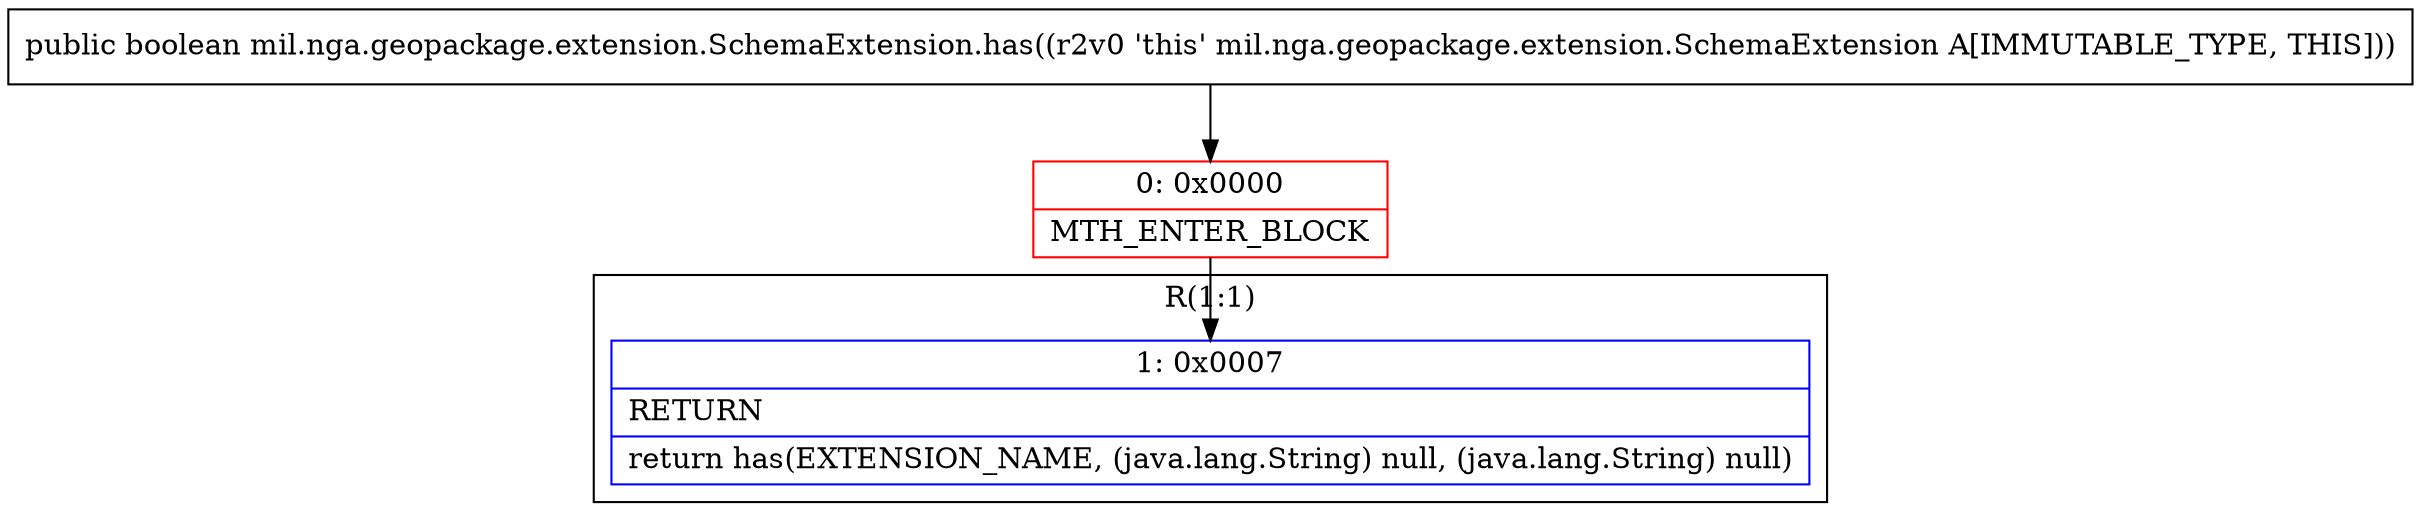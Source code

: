 digraph "CFG formil.nga.geopackage.extension.SchemaExtension.has()Z" {
subgraph cluster_Region_487687065 {
label = "R(1:1)";
node [shape=record,color=blue];
Node_1 [shape=record,label="{1\:\ 0x0007|RETURN\l|return has(EXTENSION_NAME, (java.lang.String) null, (java.lang.String) null)\l}"];
}
Node_0 [shape=record,color=red,label="{0\:\ 0x0000|MTH_ENTER_BLOCK\l}"];
MethodNode[shape=record,label="{public boolean mil.nga.geopackage.extension.SchemaExtension.has((r2v0 'this' mil.nga.geopackage.extension.SchemaExtension A[IMMUTABLE_TYPE, THIS])) }"];
MethodNode -> Node_0;
Node_0 -> Node_1;
}

